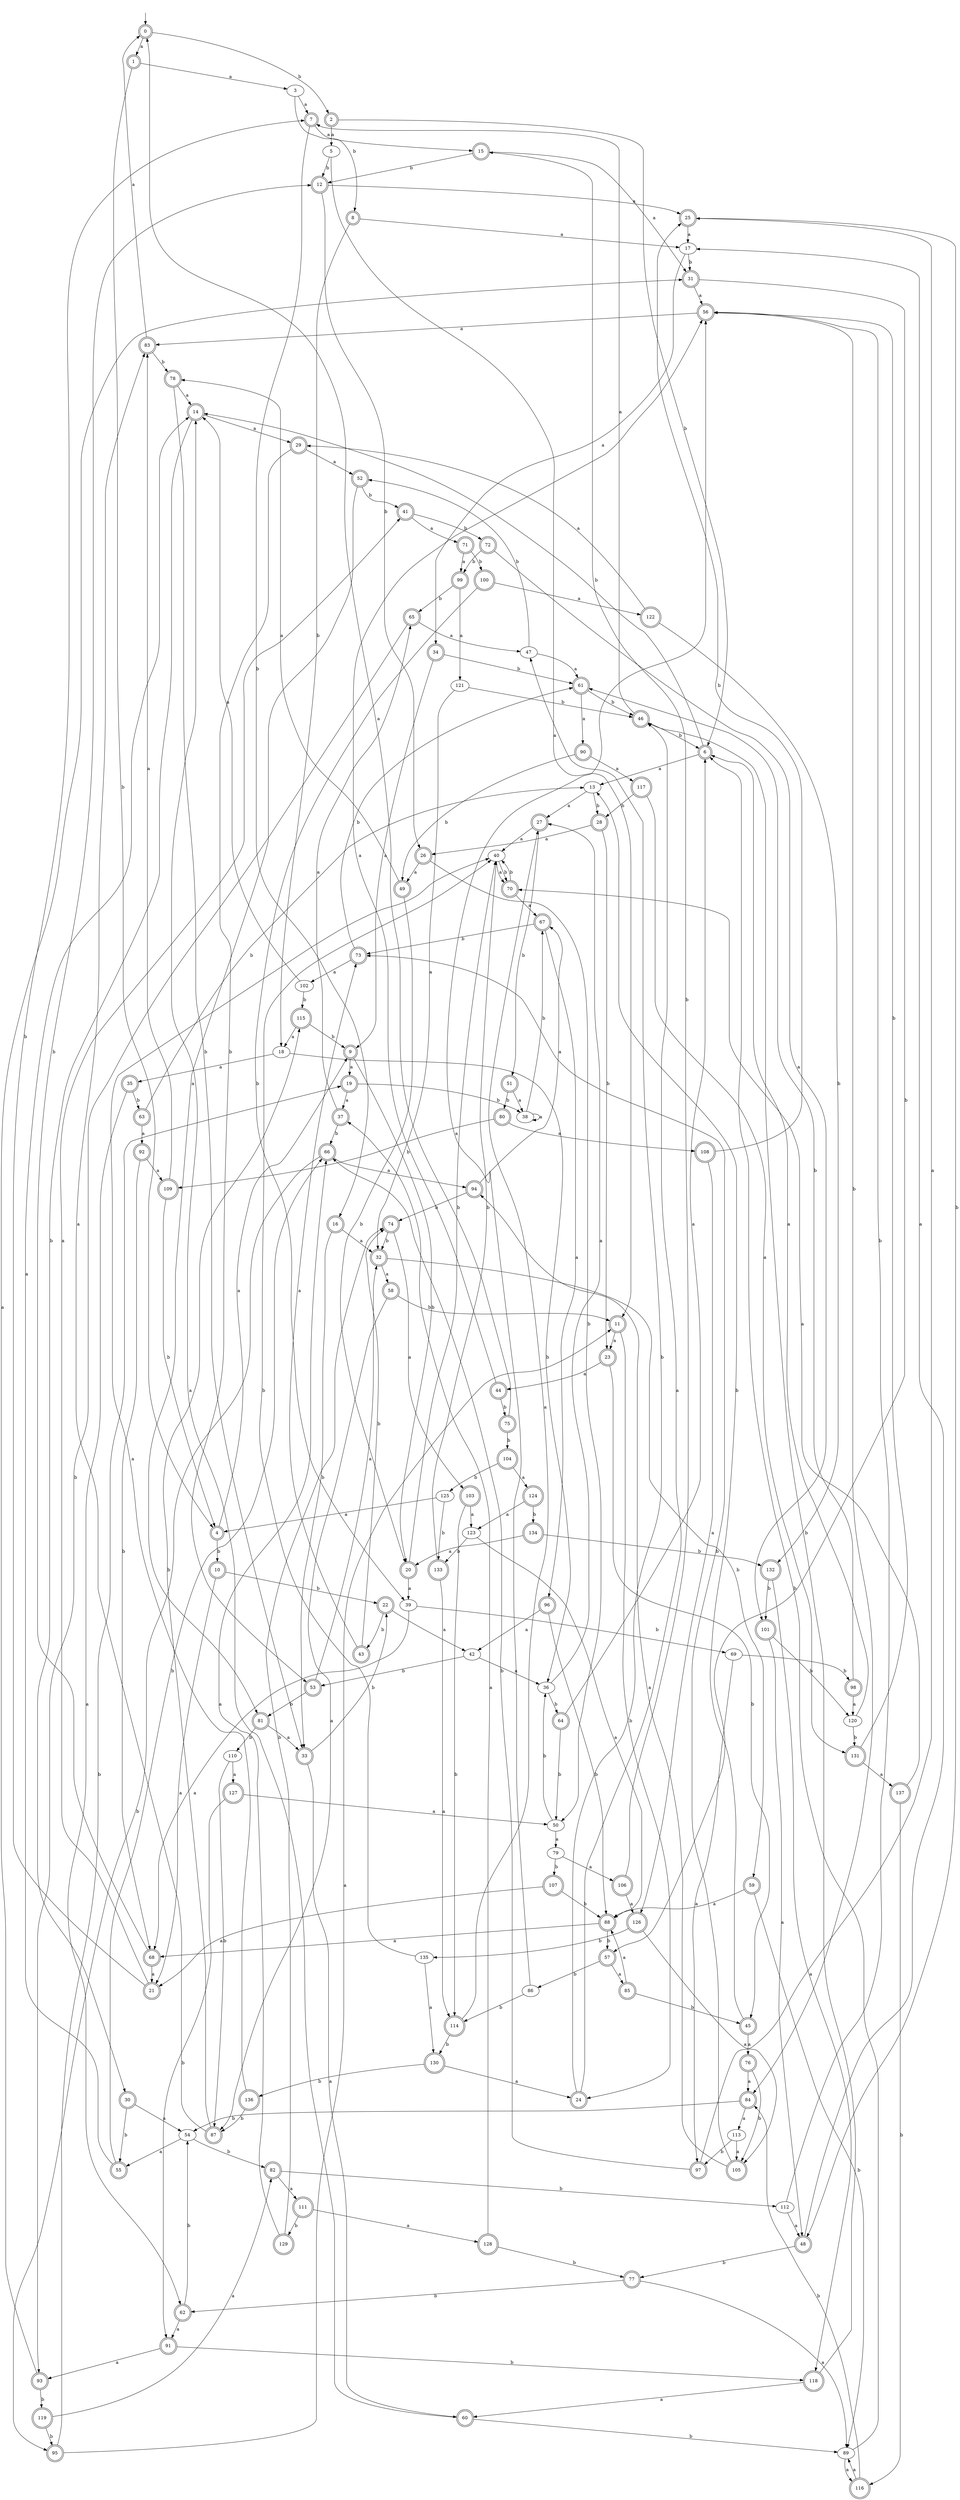 digraph RandomDFA {
  __start0 [label="", shape=none];
  __start0 -> 0 [label=""];
  0 [shape=circle] [shape=doublecircle]
  0 -> 1 [label="a"]
  0 -> 2 [label="b"]
  1 [shape=doublecircle]
  1 -> 3 [label="a"]
  1 -> 4 [label="b"]
  2 [shape=doublecircle]
  2 -> 5 [label="a"]
  2 -> 6 [label="b"]
  3
  3 -> 7 [label="a"]
  3 -> 8 [label="b"]
  4 [shape=doublecircle]
  4 -> 9 [label="a"]
  4 -> 10 [label="b"]
  5
  5 -> 11 [label="a"]
  5 -> 12 [label="b"]
  6 [shape=doublecircle]
  6 -> 13 [label="a"]
  6 -> 14 [label="b"]
  7 [shape=doublecircle]
  7 -> 15 [label="a"]
  7 -> 16 [label="b"]
  8 [shape=doublecircle]
  8 -> 17 [label="a"]
  8 -> 18 [label="b"]
  9 [shape=doublecircle]
  9 -> 19 [label="a"]
  9 -> 20 [label="b"]
  10 [shape=doublecircle]
  10 -> 21 [label="a"]
  10 -> 22 [label="b"]
  11 [shape=doublecircle]
  11 -> 23 [label="a"]
  11 -> 24 [label="b"]
  12 [shape=doublecircle]
  12 -> 25 [label="a"]
  12 -> 26 [label="b"]
  13
  13 -> 27 [label="a"]
  13 -> 28 [label="b"]
  14 [shape=doublecircle]
  14 -> 29 [label="a"]
  14 -> 30 [label="b"]
  15 [shape=doublecircle]
  15 -> 31 [label="a"]
  15 -> 12 [label="b"]
  16 [shape=doublecircle]
  16 -> 32 [label="a"]
  16 -> 33 [label="b"]
  17
  17 -> 34 [label="a"]
  17 -> 31 [label="b"]
  18
  18 -> 35 [label="a"]
  18 -> 36 [label="b"]
  19 [shape=doublecircle]
  19 -> 37 [label="a"]
  19 -> 38 [label="b"]
  20 [shape=doublecircle]
  20 -> 39 [label="a"]
  20 -> 40 [label="b"]
  21 [shape=doublecircle]
  21 -> 41 [label="a"]
  21 -> 7 [label="b"]
  22 [shape=doublecircle]
  22 -> 42 [label="a"]
  22 -> 43 [label="b"]
  23 [shape=doublecircle]
  23 -> 44 [label="a"]
  23 -> 45 [label="b"]
  24 [shape=doublecircle]
  24 -> 46 [label="a"]
  24 -> 47 [label="b"]
  25 [shape=doublecircle]
  25 -> 17 [label="a"]
  25 -> 48 [label="b"]
  26 [shape=doublecircle]
  26 -> 49 [label="a"]
  26 -> 50 [label="b"]
  27 [shape=doublecircle]
  27 -> 40 [label="a"]
  27 -> 51 [label="b"]
  28 [shape=doublecircle]
  28 -> 26 [label="a"]
  28 -> 23 [label="b"]
  29 [shape=doublecircle]
  29 -> 52 [label="a"]
  29 -> 53 [label="b"]
  30 [shape=doublecircle]
  30 -> 54 [label="a"]
  30 -> 55 [label="b"]
  31 [shape=doublecircle]
  31 -> 56 [label="a"]
  31 -> 57 [label="b"]
  32 [shape=doublecircle]
  32 -> 58 [label="a"]
  32 -> 59 [label="b"]
  33 [shape=doublecircle]
  33 -> 60 [label="a"]
  33 -> 22 [label="b"]
  34 [shape=doublecircle]
  34 -> 9 [label="a"]
  34 -> 61 [label="b"]
  35 [shape=doublecircle]
  35 -> 62 [label="a"]
  35 -> 63 [label="b"]
  36
  36 -> 27 [label="a"]
  36 -> 64 [label="b"]
  37 [shape=doublecircle]
  37 -> 65 [label="a"]
  37 -> 66 [label="b"]
  38
  38 -> 38 [label="a"]
  38 -> 67 [label="b"]
  39
  39 -> 68 [label="a"]
  39 -> 69 [label="b"]
  40
  40 -> 70 [label="a"]
  40 -> 70 [label="b"]
  41 [shape=doublecircle]
  41 -> 71 [label="a"]
  41 -> 72 [label="b"]
  42
  42 -> 36 [label="a"]
  42 -> 53 [label="b"]
  43 [shape=doublecircle]
  43 -> 73 [label="a"]
  43 -> 74 [label="b"]
  44 [shape=doublecircle]
  44 -> 56 [label="a"]
  44 -> 75 [label="b"]
  45 [shape=doublecircle]
  45 -> 76 [label="a"]
  45 -> 13 [label="b"]
  46 [shape=doublecircle]
  46 -> 7 [label="a"]
  46 -> 6 [label="b"]
  47
  47 -> 61 [label="a"]
  47 -> 52 [label="b"]
  48 [shape=doublecircle]
  48 -> 17 [label="a"]
  48 -> 77 [label="b"]
  49 [shape=doublecircle]
  49 -> 78 [label="a"]
  49 -> 20 [label="b"]
  50
  50 -> 79 [label="a"]
  50 -> 36 [label="b"]
  51 [shape=doublecircle]
  51 -> 38 [label="a"]
  51 -> 80 [label="b"]
  52 [shape=doublecircle]
  52 -> 81 [label="a"]
  52 -> 41 [label="b"]
  53 [shape=doublecircle]
  53 -> 32 [label="a"]
  53 -> 81 [label="b"]
  54
  54 -> 55 [label="a"]
  54 -> 82 [label="b"]
  55 [shape=doublecircle]
  55 -> 14 [label="a"]
  55 -> 66 [label="b"]
  56 [shape=doublecircle]
  56 -> 83 [label="a"]
  56 -> 84 [label="b"]
  57 [shape=doublecircle]
  57 -> 85 [label="a"]
  57 -> 86 [label="b"]
  58 [shape=doublecircle]
  58 -> 87 [label="a"]
  58 -> 11 [label="b"]
  59 [shape=doublecircle]
  59 -> 88 [label="a"]
  59 -> 89 [label="b"]
  60 [shape=doublecircle]
  60 -> 14 [label="a"]
  60 -> 89 [label="b"]
  61 [shape=doublecircle]
  61 -> 90 [label="a"]
  61 -> 46 [label="b"]
  62 [shape=doublecircle]
  62 -> 91 [label="a"]
  62 -> 54 [label="b"]
  63 [shape=doublecircle]
  63 -> 92 [label="a"]
  63 -> 13 [label="b"]
  64 [shape=doublecircle]
  64 -> 6 [label="a"]
  64 -> 50 [label="b"]
  65 [shape=doublecircle]
  65 -> 47 [label="a"]
  65 -> 93 [label="b"]
  66 [shape=doublecircle]
  66 -> 94 [label="a"]
  66 -> 95 [label="b"]
  67 [shape=doublecircle]
  67 -> 96 [label="a"]
  67 -> 73 [label="b"]
  68 [shape=doublecircle]
  68 -> 21 [label="a"]
  68 -> 12 [label="b"]
  69
  69 -> 97 [label="a"]
  69 -> 98 [label="b"]
  70 [shape=doublecircle]
  70 -> 67 [label="a"]
  70 -> 40 [label="b"]
  71 [shape=doublecircle]
  71 -> 99 [label="a"]
  71 -> 100 [label="b"]
  72 [shape=doublecircle]
  72 -> 101 [label="a"]
  72 -> 99 [label="b"]
  73 [shape=doublecircle]
  73 -> 102 [label="a"]
  73 -> 61 [label="b"]
  74 [shape=doublecircle]
  74 -> 103 [label="a"]
  74 -> 32 [label="b"]
  75 [shape=doublecircle]
  75 -> 0 [label="a"]
  75 -> 104 [label="b"]
  76 [shape=doublecircle]
  76 -> 84 [label="a"]
  76 -> 105 [label="b"]
  77 [shape=doublecircle]
  77 -> 89 [label="a"]
  77 -> 62 [label="b"]
  78 [shape=doublecircle]
  78 -> 14 [label="a"]
  78 -> 33 [label="b"]
  79
  79 -> 106 [label="a"]
  79 -> 107 [label="b"]
  80 [shape=doublecircle]
  80 -> 108 [label="a"]
  80 -> 109 [label="b"]
  81 [shape=doublecircle]
  81 -> 33 [label="a"]
  81 -> 110 [label="b"]
  82 [shape=doublecircle]
  82 -> 111 [label="a"]
  82 -> 112 [label="b"]
  83 [shape=doublecircle]
  83 -> 0 [label="a"]
  83 -> 78 [label="b"]
  84 [shape=doublecircle]
  84 -> 113 [label="a"]
  84 -> 54 [label="b"]
  85 [shape=doublecircle]
  85 -> 88 [label="a"]
  85 -> 45 [label="b"]
  86
  86 -> 56 [label="a"]
  86 -> 114 [label="b"]
  87 [shape=doublecircle]
  87 -> 83 [label="a"]
  87 -> 115 [label="b"]
  88 [shape=doublecircle]
  88 -> 68 [label="a"]
  88 -> 57 [label="b"]
  89
  89 -> 116 [label="a"]
  89 -> 6 [label="b"]
  90 [shape=doublecircle]
  90 -> 117 [label="a"]
  90 -> 49 [label="b"]
  91 [shape=doublecircle]
  91 -> 93 [label="a"]
  91 -> 118 [label="b"]
  92 [shape=doublecircle]
  92 -> 109 [label="a"]
  92 -> 68 [label="b"]
  93 [shape=doublecircle]
  93 -> 31 [label="a"]
  93 -> 119 [label="b"]
  94 [shape=doublecircle]
  94 -> 67 [label="a"]
  94 -> 74 [label="b"]
  95 [shape=doublecircle]
  95 -> 11 [label="a"]
  95 -> 19 [label="b"]
  96 [shape=doublecircle]
  96 -> 42 [label="a"]
  96 -> 88 [label="b"]
  97 [shape=doublecircle]
  97 -> 25 [label="a"]
  97 -> 66 [label="b"]
  98 [shape=doublecircle]
  98 -> 120 [label="a"]
  98 -> 61 [label="b"]
  99 [shape=doublecircle]
  99 -> 121 [label="a"]
  99 -> 65 [label="b"]
  100 [shape=doublecircle]
  100 -> 122 [label="a"]
  100 -> 39 [label="b"]
  101 [shape=doublecircle]
  101 -> 48 [label="a"]
  101 -> 120 [label="b"]
  102
  102 -> 14 [label="a"]
  102 -> 115 [label="b"]
  103 [shape=doublecircle]
  103 -> 123 [label="a"]
  103 -> 114 [label="b"]
  104 [shape=doublecircle]
  104 -> 124 [label="a"]
  104 -> 125 [label="b"]
  105 [shape=doublecircle]
  105 -> 94 [label="a"]
  105 -> 73 [label="b"]
  106 [shape=doublecircle]
  106 -> 126 [label="a"]
  106 -> 15 [label="b"]
  107 [shape=doublecircle]
  107 -> 21 [label="a"]
  107 -> 88 [label="b"]
  108 [shape=doublecircle]
  108 -> 126 [label="a"]
  108 -> 25 [label="b"]
  109 [shape=doublecircle]
  109 -> 83 [label="a"]
  109 -> 4 [label="b"]
  110
  110 -> 127 [label="a"]
  110 -> 87 [label="b"]
  111 [shape=doublecircle]
  111 -> 128 [label="a"]
  111 -> 129 [label="b"]
  112
  112 -> 48 [label="a"]
  112 -> 56 [label="b"]
  113
  113 -> 105 [label="a"]
  113 -> 97 [label="b"]
  114 [shape=doublecircle]
  114 -> 27 [label="a"]
  114 -> 130 [label="b"]
  115 [shape=doublecircle]
  115 -> 18 [label="a"]
  115 -> 9 [label="b"]
  116 [shape=doublecircle]
  116 -> 89 [label="a"]
  116 -> 84 [label="b"]
  117 [shape=doublecircle]
  117 -> 131 [label="a"]
  117 -> 28 [label="b"]
  118 [shape=doublecircle]
  118 -> 60 [label="a"]
  118 -> 46 [label="b"]
  119 [shape=doublecircle]
  119 -> 82 [label="a"]
  119 -> 95 [label="b"]
  120
  120 -> 6 [label="a"]
  120 -> 131 [label="b"]
  121
  121 -> 32 [label="a"]
  121 -> 46 [label="b"]
  122 [shape=doublecircle]
  122 -> 29 [label="a"]
  122 -> 132 [label="b"]
  123
  123 -> 88 [label="a"]
  123 -> 133 [label="b"]
  124 [shape=doublecircle]
  124 -> 123 [label="a"]
  124 -> 134 [label="b"]
  125
  125 -> 4 [label="a"]
  125 -> 133 [label="b"]
  126 [shape=doublecircle]
  126 -> 105 [label="a"]
  126 -> 135 [label="b"]
  127 [shape=doublecircle]
  127 -> 50 [label="a"]
  127 -> 91 [label="b"]
  128 [shape=doublecircle]
  128 -> 37 [label="a"]
  128 -> 77 [label="b"]
  129 [shape=doublecircle]
  129 -> 66 [label="a"]
  129 -> 74 [label="b"]
  130 [shape=doublecircle]
  130 -> 24 [label="a"]
  130 -> 136 [label="b"]
  131 [shape=doublecircle]
  131 -> 137 [label="a"]
  131 -> 56 [label="b"]
  132 [shape=doublecircle]
  132 -> 118 [label="a"]
  132 -> 101 [label="b"]
  133 [shape=doublecircle]
  133 -> 114 [label="a"]
  133 -> 40 [label="b"]
  134 [shape=doublecircle]
  134 -> 20 [label="a"]
  134 -> 132 [label="b"]
  135
  135 -> 130 [label="a"]
  135 -> 40 [label="b"]
  136 [shape=doublecircle]
  136 -> 40 [label="a"]
  136 -> 87 [label="b"]
  137 [shape=doublecircle]
  137 -> 70 [label="a"]
  137 -> 116 [label="b"]
}
